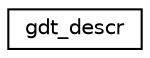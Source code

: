 digraph "Graphical Class Hierarchy"
{
 // LATEX_PDF_SIZE
  edge [fontname="Helvetica",fontsize="10",labelfontname="Helvetica",labelfontsize="10"];
  node [fontname="Helvetica",fontsize="10",shape=record];
  rankdir="LR";
  Node0 [label="gdt_descr",height=0.2,width=0.4,color="black", fillcolor="white", style="filled",URL="$structgdt__descr.html",tooltip=" "];
}

